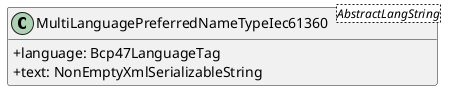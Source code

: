 @startuml
skinparam classAttributeIconSize 0
hide methods

class MultiLanguagePreferredNameTypeIec61360<AbstractLangString> {
  +language: Bcp47LanguageTag
  +text: NonEmptyXmlSerializableString
}
@enduml